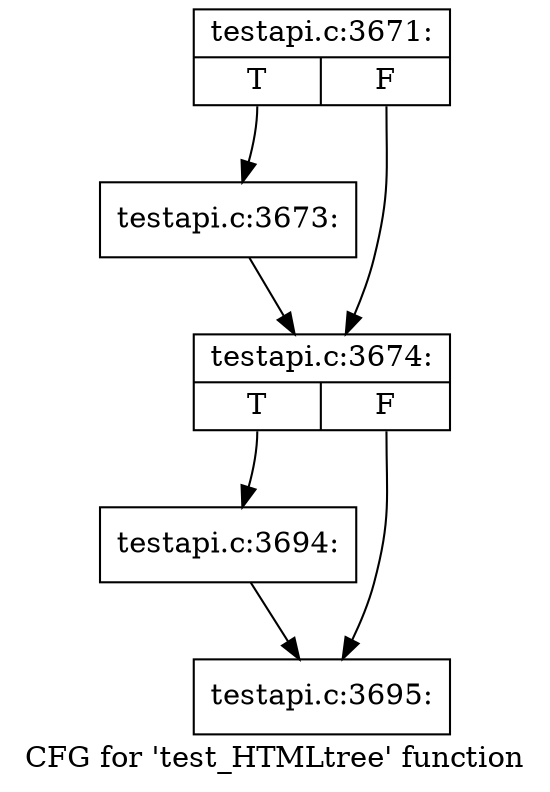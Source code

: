 digraph "CFG for 'test_HTMLtree' function" {
	label="CFG for 'test_HTMLtree' function";

	Node0x4175a40 [shape=record,label="{testapi.c:3671:|{<s0>T|<s1>F}}"];
	Node0x4175a40:s0 -> Node0x4175600;
	Node0x4175a40:s1 -> Node0x4175650;
	Node0x4175600 [shape=record,label="{testapi.c:3673:}"];
	Node0x4175600 -> Node0x4175650;
	Node0x4175650 [shape=record,label="{testapi.c:3674:|{<s0>T|<s1>F}}"];
	Node0x4175650:s0 -> Node0x37bfce0;
	Node0x4175650:s1 -> Node0x41759f0;
	Node0x37bfce0 [shape=record,label="{testapi.c:3694:}"];
	Node0x37bfce0 -> Node0x41759f0;
	Node0x41759f0 [shape=record,label="{testapi.c:3695:}"];
}
